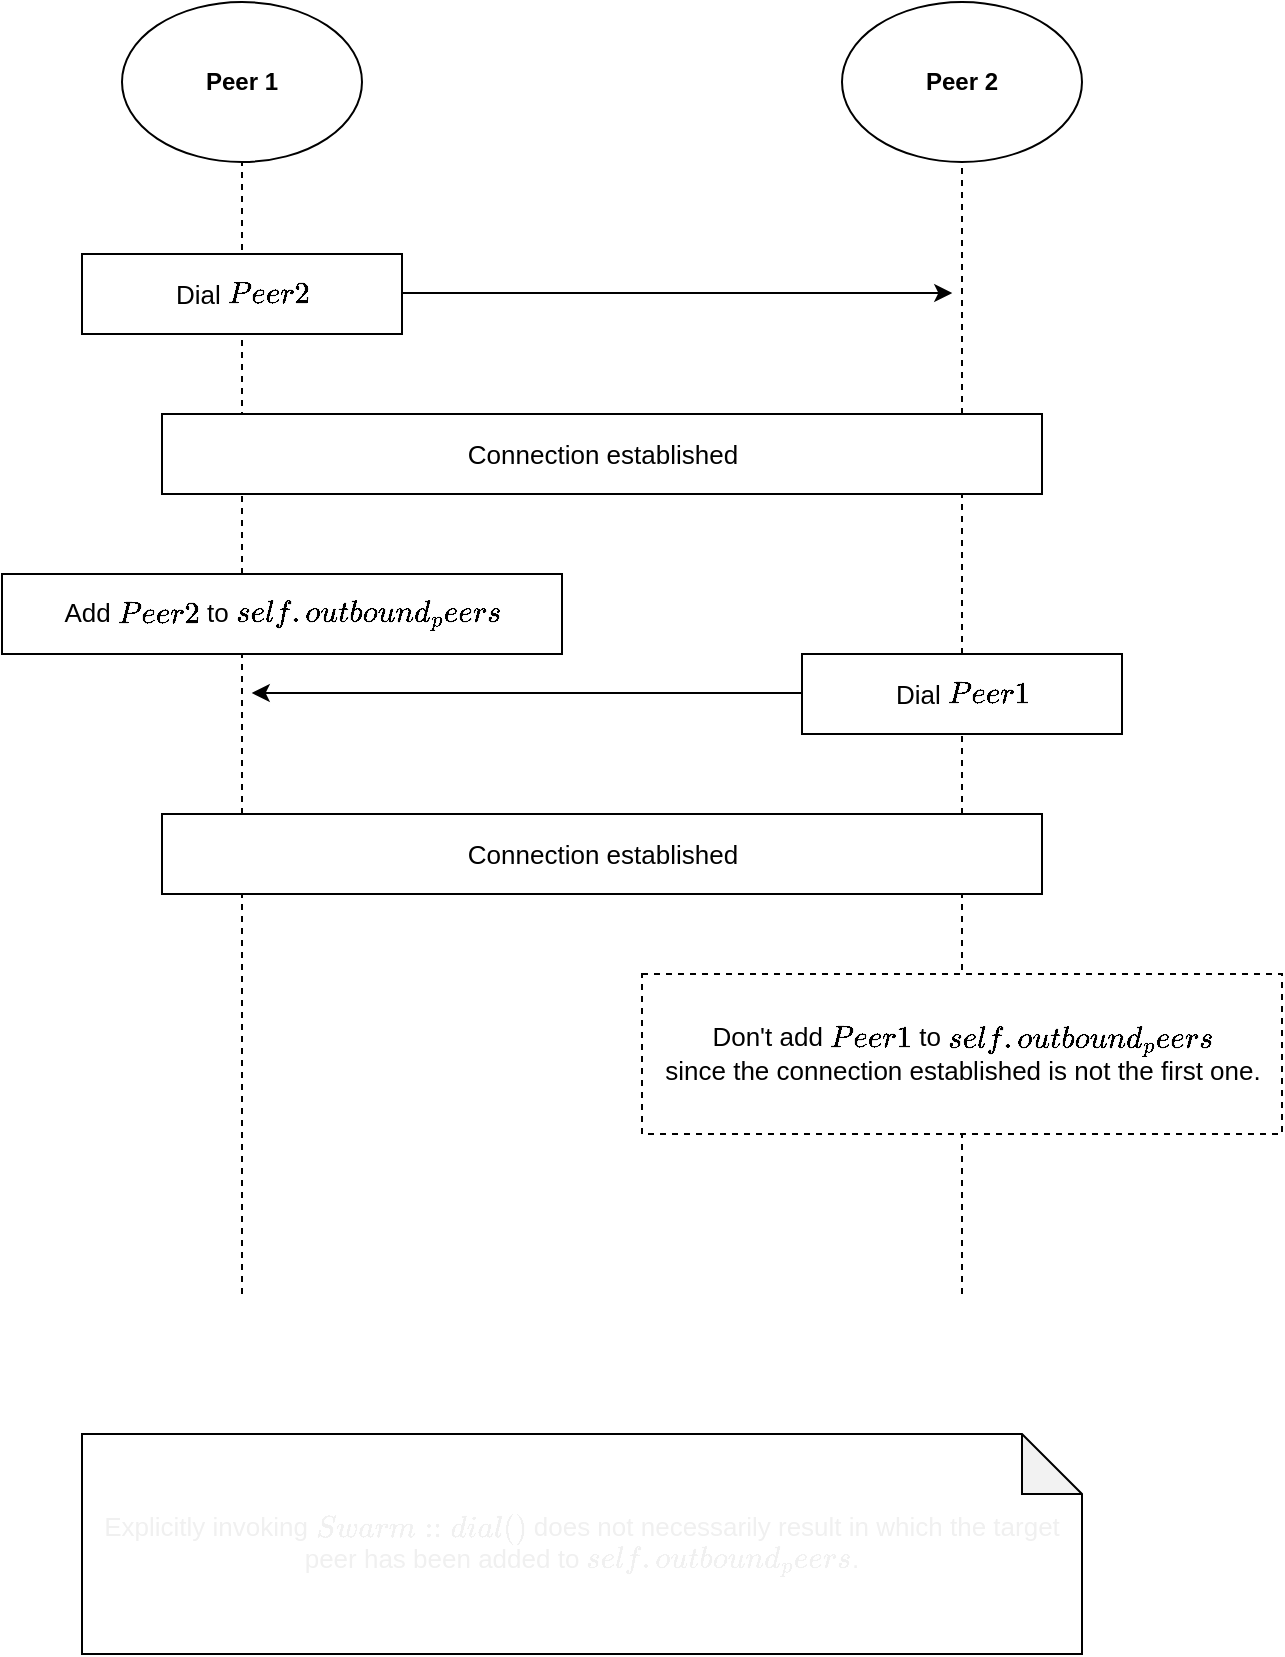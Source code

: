 <mxfile>
    <diagram id="ExdccTZqctQwAvQB16s_" name="Page-1">
        <mxGraphModel dx="3635" dy="2817" grid="0" gridSize="10" guides="1" tooltips="1" connect="1" arrows="1" fold="1" page="0" pageScale="1" pageWidth="827" pageHeight="1169" math="0" shadow="0">
            <root>
                <mxCell id="0"/>
                <mxCell id="1" parent="0"/>
                <mxCell id="132" value="" style="endArrow=none;dashed=1;html=1;fontSize=12;entryX=0.5;entryY=1;entryDx=0;entryDy=0;startArrow=none;" edge="1" parent="1" target="129">
                    <mxGeometry width="50" height="50" relative="1" as="geometry">
                        <mxPoint x="-800" y="-160" as="sourcePoint"/>
                        <mxPoint x="-767" y="-111.96" as="targetPoint"/>
                    </mxGeometry>
                </mxCell>
                <mxCell id="126" value="Explicitly invoking `Swarm::dial()` does not necessarily result in which the target peer has been added to `self.outbound_peers`." style="shape=note;whiteSpace=wrap;html=1;backgroundOutline=1;darkOpacity=0.05;fontColor=#F0F0F0;fontSize=13;" parent="1" vertex="1">
                    <mxGeometry x="-880" y="-90" width="500" height="110" as="geometry"/>
                </mxCell>
                <mxCell id="129" value="Peer 1" style="ellipse;whiteSpace=wrap;html=1;fontStyle=1" vertex="1" parent="1">
                    <mxGeometry x="-860" y="-806" width="120" height="80" as="geometry"/>
                </mxCell>
                <mxCell id="130" value="Peer 2" style="ellipse;whiteSpace=wrap;html=1;fontStyle=1" vertex="1" parent="1">
                    <mxGeometry x="-500" y="-806" width="120" height="80" as="geometry"/>
                </mxCell>
                <mxCell id="131" value="Dial `Peer2`" style="html=1;dashed=0;whitespace=wrap;fontSize=13;" vertex="1" parent="1">
                    <mxGeometry x="-880" y="-680" width="160" height="40" as="geometry"/>
                </mxCell>
                <mxCell id="133" value="" style="endArrow=none;dashed=1;html=1;fontSize=12;startArrow=none;entryX=0.5;entryY=1;entryDx=0;entryDy=0;" edge="1" parent="1" source="137" target="130">
                    <mxGeometry width="50" height="50" relative="1" as="geometry">
                        <mxPoint x="-440" y="-160" as="sourcePoint"/>
                        <mxPoint x="-440" y="-670" as="targetPoint"/>
                    </mxGeometry>
                </mxCell>
                <mxCell id="134" value="" style="endArrow=classic;html=1;entryX=0;entryY=0;entryDx=0;entryDy=0;exitX=1;exitY=0;exitDx=0;exitDy=0;" edge="1" parent="1">
                    <mxGeometry width="50" height="50" relative="1" as="geometry">
                        <mxPoint x="-720.004" y="-660.504" as="sourcePoint"/>
                        <mxPoint x="-444.856" y="-660.504" as="targetPoint"/>
                    </mxGeometry>
                </mxCell>
                <mxCell id="135" value="Connection established" style="html=1;dashed=0;whitespace=wrap;fontSize=13;" vertex="1" parent="1">
                    <mxGeometry x="-840" y="-600" width="440" height="40" as="geometry"/>
                </mxCell>
                <mxCell id="136" value="Add `Peer 2` to `self.outbound_peers`" style="html=1;dashed=0;whitespace=wrap;fontSize=13;" vertex="1" parent="1">
                    <mxGeometry x="-920" y="-520" width="280" height="40" as="geometry"/>
                </mxCell>
                <mxCell id="137" value="Dial `Peer1`" style="html=1;dashed=0;whitespace=wrap;fontSize=13;" vertex="1" parent="1">
                    <mxGeometry x="-520" y="-480" width="160" height="40" as="geometry"/>
                </mxCell>
                <mxCell id="138" value="" style="endArrow=none;dashed=1;html=1;fontSize=12;startArrow=none;entryX=0.5;entryY=1;entryDx=0;entryDy=0;" edge="1" parent="1" target="137">
                    <mxGeometry width="50" height="50" relative="1" as="geometry">
                        <mxPoint x="-440" y="-160" as="sourcePoint"/>
                        <mxPoint x="-440" y="-726" as="targetPoint"/>
                    </mxGeometry>
                </mxCell>
                <mxCell id="139" value="" style="endArrow=classic;html=1;entryX=1;entryY=1;entryDx=0;entryDy=0;exitX=0;exitY=1;exitDx=0;exitDy=0;" edge="1" parent="1">
                    <mxGeometry width="50" height="50" relative="1" as="geometry">
                        <mxPoint x="-519.996" y="-460.496" as="sourcePoint"/>
                        <mxPoint x="-795.144" y="-460.496" as="targetPoint"/>
                    </mxGeometry>
                </mxCell>
                <mxCell id="140" value="Connection established" style="html=1;dashed=0;whitespace=wrap;fontSize=13;" vertex="1" parent="1">
                    <mxGeometry x="-840" y="-400" width="440" height="40" as="geometry"/>
                </mxCell>
                <mxCell id="141" value="Don't add `Peer 1` to `self.outbound_peers` &lt;br&gt;since the connection established is not the first one." style="html=1;dashed=1;whitespace=wrap;fontSize=13;" vertex="1" parent="1">
                    <mxGeometry x="-600" y="-320" width="320" height="80" as="geometry"/>
                </mxCell>
            </root>
        </mxGraphModel>
    </diagram>
</mxfile>